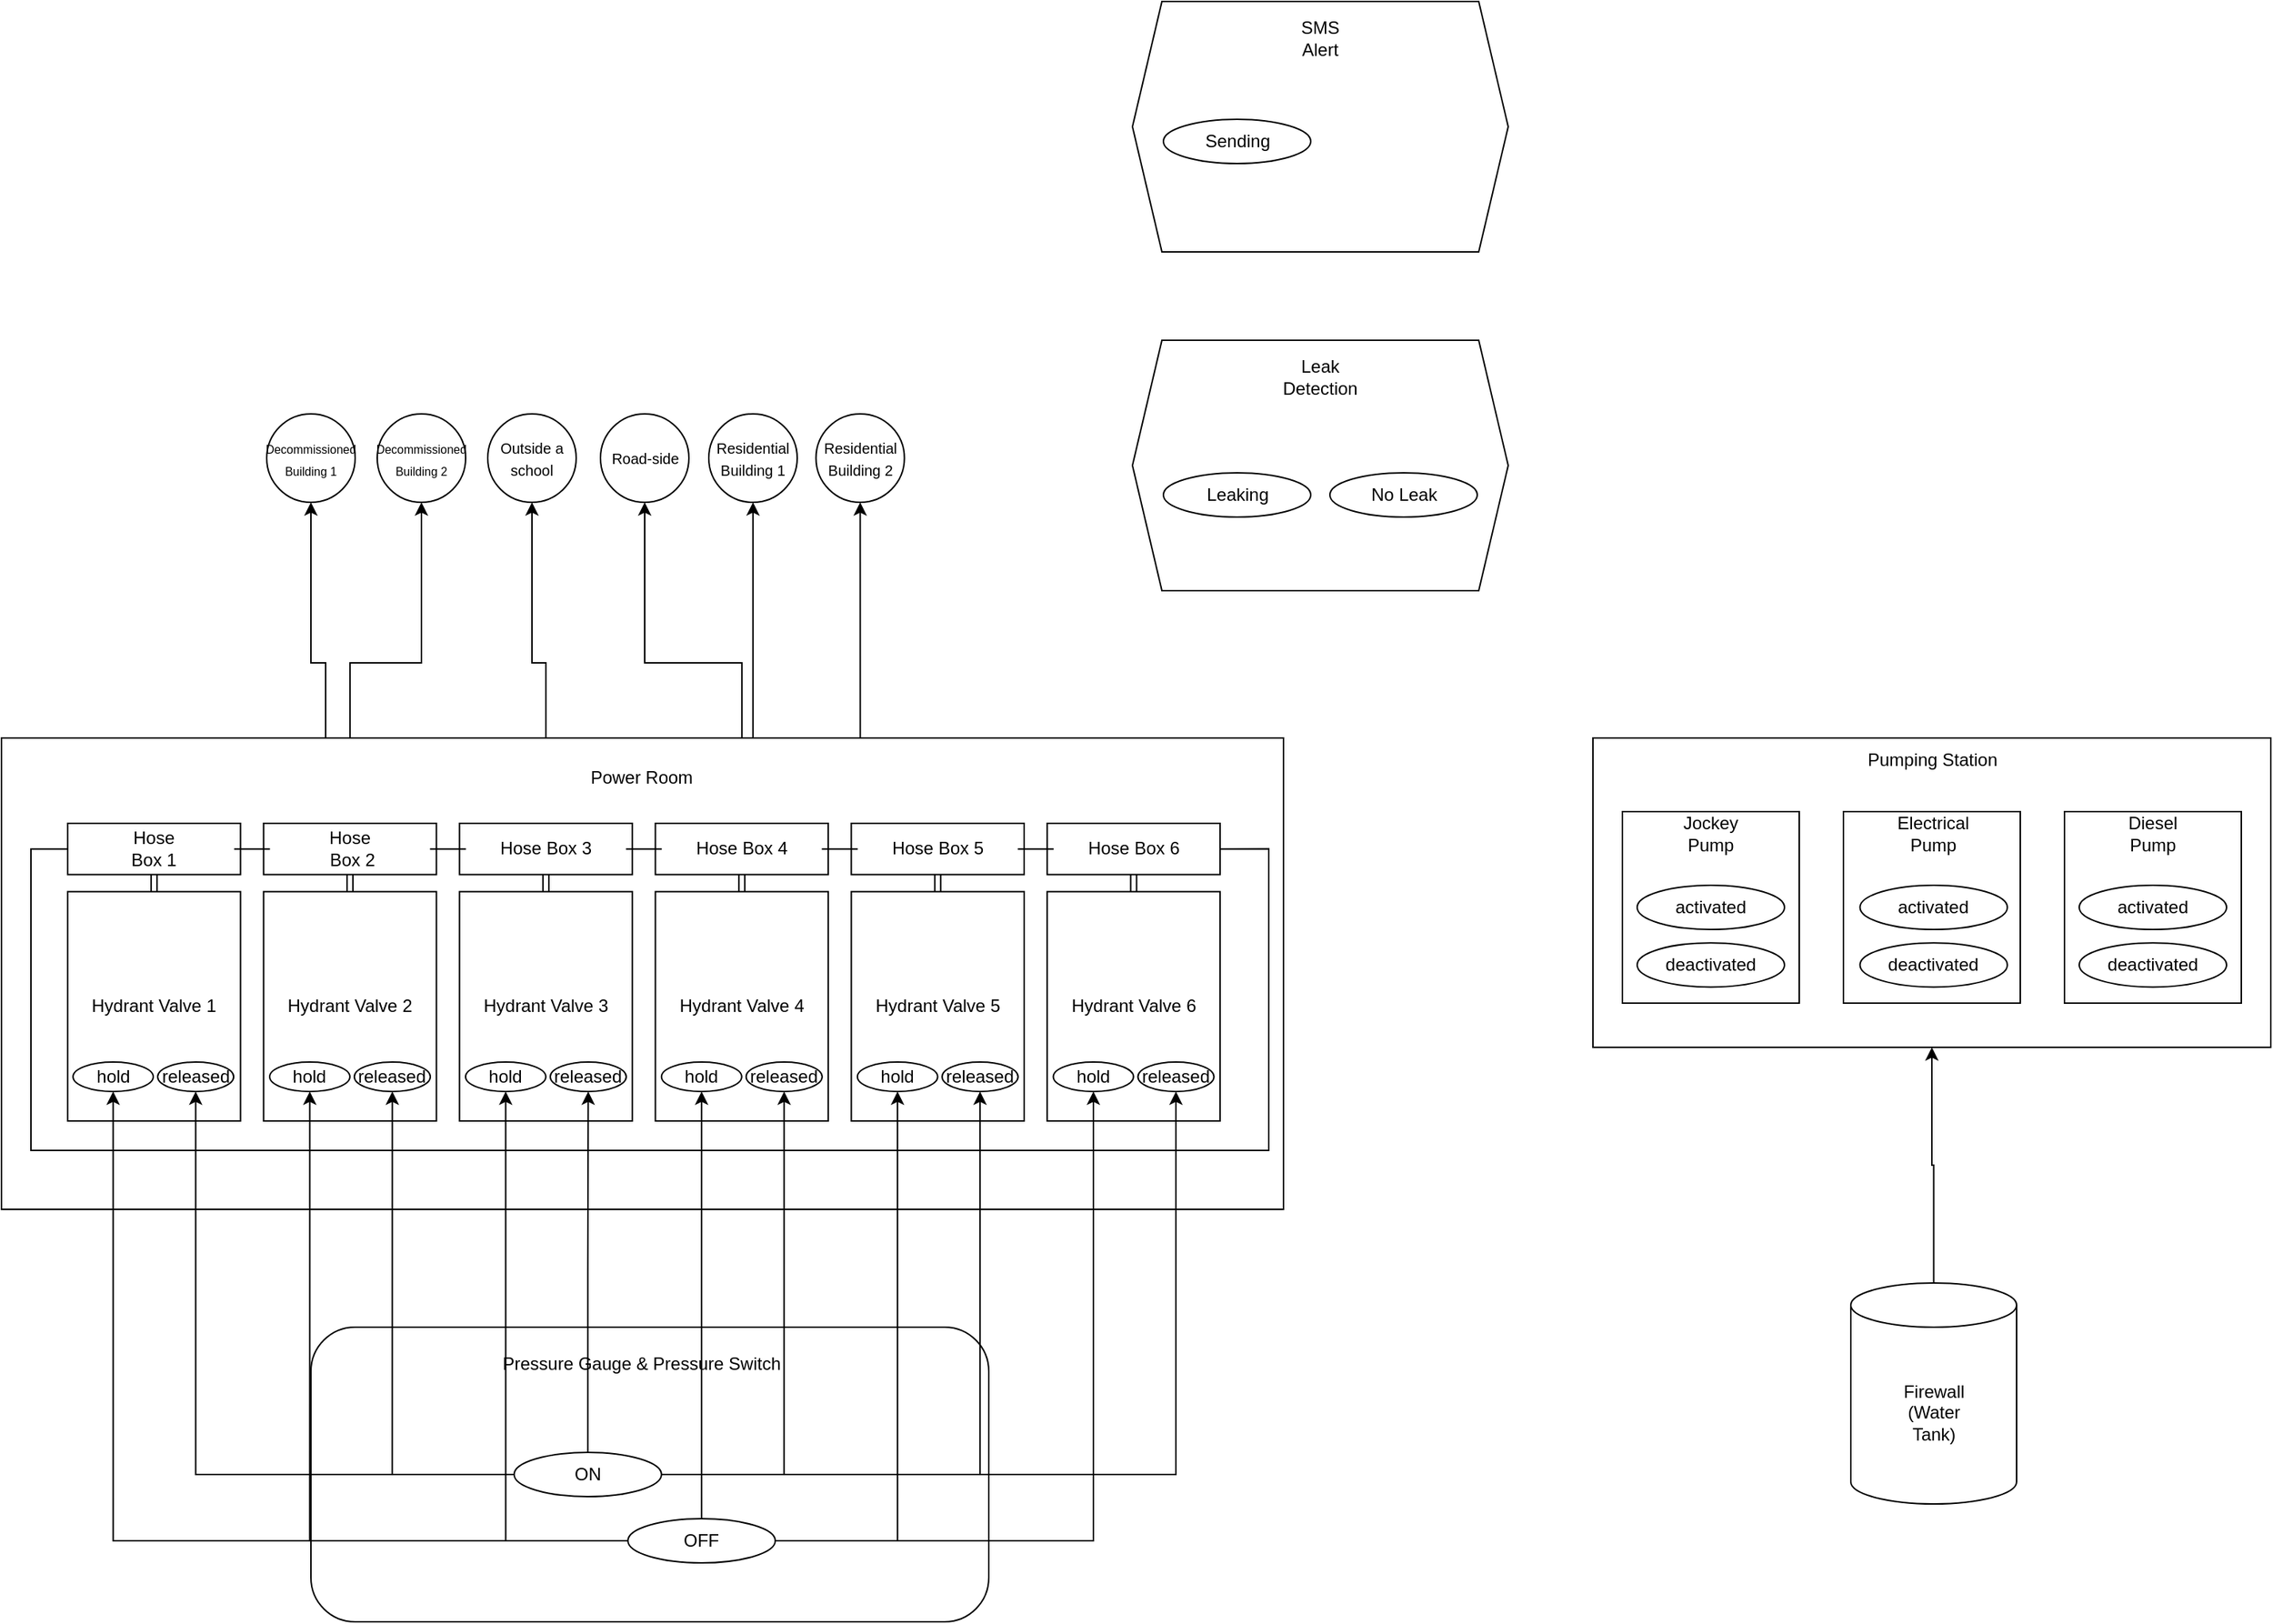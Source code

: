 <mxfile version="22.0.8" type="github">
  <diagram name="Page-1" id="oLvTEM1nEzkZ-Qc8hx-0">
    <mxGraphModel dx="1865" dy="1151" grid="1" gridSize="10" guides="1" tooltips="1" connect="1" arrows="1" fold="1" page="1" pageScale="1" pageWidth="827" pageHeight="1169" math="0" shadow="0">
      <root>
        <mxCell id="0" />
        <mxCell id="1" parent="0" />
        <mxCell id="rU_V20zOn_BfO8SZIT1E-22" value="" style="edgeStyle=orthogonalEdgeStyle;rounded=0;orthogonalLoop=1;jettySize=auto;html=1;" edge="1" parent="1" source="rU_V20zOn_BfO8SZIT1E-1" target="rU_V20zOn_BfO8SZIT1E-16">
          <mxGeometry relative="1" as="geometry" />
        </mxCell>
        <mxCell id="rU_V20zOn_BfO8SZIT1E-1" value="Firewall&lt;br&gt;(Water&lt;br&gt;Tank)" style="shape=cylinder3;whiteSpace=wrap;html=1;boundedLbl=1;backgroundOutline=1;size=15;" vertex="1" parent="1">
          <mxGeometry x="1285" y="1070" width="112.5" height="150" as="geometry" />
        </mxCell>
        <mxCell id="rU_V20zOn_BfO8SZIT1E-31" style="edgeStyle=orthogonalEdgeStyle;rounded=0;orthogonalLoop=1;jettySize=auto;html=1;entryX=0.5;entryY=1;entryDx=0;entryDy=0;" edge="1" parent="1" source="rU_V20zOn_BfO8SZIT1E-10" target="rU_V20zOn_BfO8SZIT1E-24">
          <mxGeometry relative="1" as="geometry">
            <Array as="points">
              <mxPoint x="250" y="649" />
              <mxPoint x="240" y="649" />
            </Array>
          </mxGeometry>
        </mxCell>
        <mxCell id="rU_V20zOn_BfO8SZIT1E-32" style="edgeStyle=orthogonalEdgeStyle;rounded=0;orthogonalLoop=1;jettySize=auto;html=1;entryX=0.5;entryY=1;entryDx=0;entryDy=0;" edge="1" parent="1" source="rU_V20zOn_BfO8SZIT1E-11" target="rU_V20zOn_BfO8SZIT1E-25">
          <mxGeometry relative="1" as="geometry" />
        </mxCell>
        <mxCell id="rU_V20zOn_BfO8SZIT1E-33" style="edgeStyle=orthogonalEdgeStyle;rounded=0;orthogonalLoop=1;jettySize=auto;html=1;entryX=0.5;entryY=1;entryDx=0;entryDy=0;" edge="1" parent="1" source="rU_V20zOn_BfO8SZIT1E-12" target="rU_V20zOn_BfO8SZIT1E-26">
          <mxGeometry relative="1" as="geometry" />
        </mxCell>
        <mxCell id="rU_V20zOn_BfO8SZIT1E-34" style="edgeStyle=orthogonalEdgeStyle;rounded=0;orthogonalLoop=1;jettySize=auto;html=1;entryX=0.5;entryY=1;entryDx=0;entryDy=0;" edge="1" parent="1" source="rU_V20zOn_BfO8SZIT1E-13" target="rU_V20zOn_BfO8SZIT1E-27">
          <mxGeometry relative="1" as="geometry" />
        </mxCell>
        <mxCell id="rU_V20zOn_BfO8SZIT1E-36" style="edgeStyle=orthogonalEdgeStyle;rounded=0;orthogonalLoop=1;jettySize=auto;html=1;entryX=0.5;entryY=1;entryDx=0;entryDy=0;" edge="1" parent="1" source="rU_V20zOn_BfO8SZIT1E-14" target="rU_V20zOn_BfO8SZIT1E-28">
          <mxGeometry relative="1" as="geometry" />
        </mxCell>
        <mxCell id="rU_V20zOn_BfO8SZIT1E-37" style="edgeStyle=orthogonalEdgeStyle;rounded=0;orthogonalLoop=1;jettySize=auto;html=1;entryX=0.5;entryY=1;entryDx=0;entryDy=0;" edge="1" parent="1" source="rU_V20zOn_BfO8SZIT1E-15" target="rU_V20zOn_BfO8SZIT1E-29">
          <mxGeometry relative="1" as="geometry" />
        </mxCell>
        <mxCell id="rU_V20zOn_BfO8SZIT1E-16" value="" style="rounded=0;whiteSpace=wrap;html=1;" vertex="1" parent="1">
          <mxGeometry x="1110" y="700" width="460" height="210" as="geometry" />
        </mxCell>
        <mxCell id="rU_V20zOn_BfO8SZIT1E-17" value="Pumping Station" style="text;html=1;strokeColor=none;fillColor=none;align=center;verticalAlign=middle;whiteSpace=wrap;rounded=0;" vertex="1" parent="1">
          <mxGeometry x="1282.5" y="700" width="115" height="30" as="geometry" />
        </mxCell>
        <mxCell id="rU_V20zOn_BfO8SZIT1E-18" value="" style="rounded=0;whiteSpace=wrap;html=1;" vertex="1" parent="1">
          <mxGeometry x="1130" y="750" width="120" height="130" as="geometry" />
        </mxCell>
        <mxCell id="rU_V20zOn_BfO8SZIT1E-19" value="" style="rounded=0;whiteSpace=wrap;html=1;" vertex="1" parent="1">
          <mxGeometry x="1280" y="750" width="120" height="130" as="geometry" />
        </mxCell>
        <mxCell id="rU_V20zOn_BfO8SZIT1E-20" value="" style="rounded=0;whiteSpace=wrap;html=1;" vertex="1" parent="1">
          <mxGeometry x="1430" y="750" width="120" height="130" as="geometry" />
        </mxCell>
        <mxCell id="rU_V20zOn_BfO8SZIT1E-30" value="" style="group" vertex="1" connectable="0" parent="1">
          <mxGeometry x="210" y="480" width="432.75" height="60" as="geometry" />
        </mxCell>
        <mxCell id="rU_V20zOn_BfO8SZIT1E-24" value="&lt;font style=&quot;font-size: 8px;&quot;&gt;Decommissioned&lt;br&gt;Building 1&lt;/font&gt;" style="ellipse;whiteSpace=wrap;html=1;aspect=fixed;" vertex="1" parent="rU_V20zOn_BfO8SZIT1E-30">
          <mxGeometry width="60" height="60" as="geometry" />
        </mxCell>
        <mxCell id="rU_V20zOn_BfO8SZIT1E-25" value="&lt;font style=&quot;font-size: 8px;&quot;&gt;Decommissioned&lt;br&gt;Building 2&lt;/font&gt;" style="ellipse;whiteSpace=wrap;html=1;aspect=fixed;" vertex="1" parent="rU_V20zOn_BfO8SZIT1E-30">
          <mxGeometry x="75" width="60" height="60" as="geometry" />
        </mxCell>
        <mxCell id="rU_V20zOn_BfO8SZIT1E-26" value="&lt;font style=&quot;font-size: 10px;&quot;&gt;Outside a school&lt;/font&gt;" style="ellipse;whiteSpace=wrap;html=1;aspect=fixed;" vertex="1" parent="rU_V20zOn_BfO8SZIT1E-30">
          <mxGeometry x="150" width="60" height="60" as="geometry" />
        </mxCell>
        <mxCell id="rU_V20zOn_BfO8SZIT1E-27" value="&lt;font style=&quot;font-size: 10px;&quot;&gt;Road-side&lt;/font&gt;" style="ellipse;whiteSpace=wrap;html=1;aspect=fixed;" vertex="1" parent="rU_V20zOn_BfO8SZIT1E-30">
          <mxGeometry x="226.5" width="60" height="60" as="geometry" />
        </mxCell>
        <mxCell id="rU_V20zOn_BfO8SZIT1E-28" value="&lt;font style=&quot;font-size: 10px;&quot;&gt;Residential Building 1&lt;/font&gt;" style="ellipse;whiteSpace=wrap;html=1;aspect=fixed;" vertex="1" parent="rU_V20zOn_BfO8SZIT1E-30">
          <mxGeometry x="300" width="60" height="60" as="geometry" />
        </mxCell>
        <mxCell id="rU_V20zOn_BfO8SZIT1E-29" value="&lt;font style=&quot;font-size: 10px;&quot;&gt;Residential Building 2&lt;/font&gt;" style="ellipse;whiteSpace=wrap;html=1;aspect=fixed;" vertex="1" parent="rU_V20zOn_BfO8SZIT1E-30">
          <mxGeometry x="372.75" width="60" height="60" as="geometry" />
        </mxCell>
        <mxCell id="rU_V20zOn_BfO8SZIT1E-55" value="activated" style="ellipse;whiteSpace=wrap;html=1;" vertex="1" parent="1">
          <mxGeometry x="1140" y="800" width="100" height="30" as="geometry" />
        </mxCell>
        <mxCell id="rU_V20zOn_BfO8SZIT1E-58" value="deactivated" style="ellipse;whiteSpace=wrap;html=1;" vertex="1" parent="1">
          <mxGeometry x="1140" y="839.09" width="100" height="30" as="geometry" />
        </mxCell>
        <mxCell id="rU_V20zOn_BfO8SZIT1E-59" value="activated" style="ellipse;whiteSpace=wrap;html=1;" vertex="1" parent="1">
          <mxGeometry x="1291.25" y="800" width="100" height="30" as="geometry" />
        </mxCell>
        <mxCell id="jB4zj64bug9bXaOwarFB-1" value="" style="rounded=0;whiteSpace=wrap;html=1;" parent="1" vertex="1">
          <mxGeometry x="30" y="700" width="870" height="320" as="geometry" />
        </mxCell>
        <mxCell id="rU_V20zOn_BfO8SZIT1E-60" value="deactivated" style="ellipse;whiteSpace=wrap;html=1;" vertex="1" parent="1">
          <mxGeometry x="1291.25" y="839.09" width="100" height="30" as="geometry" />
        </mxCell>
        <mxCell id="rU_V20zOn_BfO8SZIT1E-61" value="activated" style="ellipse;whiteSpace=wrap;html=1;" vertex="1" parent="1">
          <mxGeometry x="1440" y="800" width="100" height="30" as="geometry" />
        </mxCell>
        <mxCell id="rU_V20zOn_BfO8SZIT1E-62" value="deactivated" style="ellipse;whiteSpace=wrap;html=1;" vertex="1" parent="1">
          <mxGeometry x="1440" y="839.09" width="100" height="30" as="geometry" />
        </mxCell>
        <mxCell id="rU_V20zOn_BfO8SZIT1E-63" value="Jockey&lt;br&gt;Pump" style="text;html=1;strokeColor=none;fillColor=none;align=center;verticalAlign=middle;whiteSpace=wrap;rounded=0;" vertex="1" parent="1">
          <mxGeometry x="1160" y="750" width="60" height="30" as="geometry" />
        </mxCell>
        <mxCell id="rU_V20zOn_BfO8SZIT1E-64" value="Electrical&lt;br&gt;Pump" style="text;html=1;strokeColor=none;fillColor=none;align=center;verticalAlign=middle;whiteSpace=wrap;rounded=0;" vertex="1" parent="1">
          <mxGeometry x="1311.25" y="750" width="60" height="30" as="geometry" />
        </mxCell>
        <mxCell id="rU_V20zOn_BfO8SZIT1E-65" value="Diesel&lt;br&gt;Pump" style="text;html=1;strokeColor=none;fillColor=none;align=center;verticalAlign=middle;whiteSpace=wrap;rounded=0;" vertex="1" parent="1">
          <mxGeometry x="1460" y="750" width="60" height="30" as="geometry" />
        </mxCell>
        <mxCell id="rU_V20zOn_BfO8SZIT1E-81" value="" style="rounded=1;whiteSpace=wrap;html=1;" vertex="1" parent="1">
          <mxGeometry x="240" y="1100" width="460" height="200" as="geometry" />
        </mxCell>
        <mxCell id="rU_V20zOn_BfO8SZIT1E-82" value="ON" style="ellipse;whiteSpace=wrap;html=1;" vertex="1" parent="1">
          <mxGeometry x="377.9" y="1185" width="100" height="30" as="geometry" />
        </mxCell>
        <mxCell id="rU_V20zOn_BfO8SZIT1E-83" value="OFF" style="ellipse;whiteSpace=wrap;html=1;" vertex="1" parent="1">
          <mxGeometry x="455.12" y="1230" width="100" height="30" as="geometry" />
        </mxCell>
        <mxCell id="rU_V20zOn_BfO8SZIT1E-85" value="" style="shape=hexagon;perimeter=hexagonPerimeter2;whiteSpace=wrap;html=1;fixedSize=1;" vertex="1" parent="1">
          <mxGeometry x="797.5" y="430" width="255" height="170" as="geometry" />
        </mxCell>
        <mxCell id="rU_V20zOn_BfO8SZIT1E-87" value="Leaking" style="ellipse;whiteSpace=wrap;html=1;" vertex="1" parent="1">
          <mxGeometry x="818.5" y="520" width="100" height="30" as="geometry" />
        </mxCell>
        <mxCell id="rU_V20zOn_BfO8SZIT1E-88" value="No Leak" style="ellipse;whiteSpace=wrap;html=1;" vertex="1" parent="1">
          <mxGeometry x="931.5" y="520" width="100" height="30" as="geometry" />
        </mxCell>
        <mxCell id="rU_V20zOn_BfO8SZIT1E-89" value="Leak Detection" style="text;html=1;strokeColor=none;fillColor=none;align=center;verticalAlign=middle;whiteSpace=wrap;rounded=0;" vertex="1" parent="1">
          <mxGeometry x="895" y="440" width="60" height="30" as="geometry" />
        </mxCell>
        <mxCell id="rU_V20zOn_BfO8SZIT1E-90" value="" style="shape=hexagon;perimeter=hexagonPerimeter2;whiteSpace=wrap;html=1;fixedSize=1;" vertex="1" parent="1">
          <mxGeometry x="797.5" y="200" width="255" height="170" as="geometry" />
        </mxCell>
        <mxCell id="rU_V20zOn_BfO8SZIT1E-91" value="SMS&lt;br&gt;Alert" style="text;html=1;strokeColor=none;fillColor=none;align=center;verticalAlign=middle;whiteSpace=wrap;rounded=0;" vertex="1" parent="1">
          <mxGeometry x="895" y="210" width="60" height="30" as="geometry" />
        </mxCell>
        <mxCell id="rU_V20zOn_BfO8SZIT1E-92" value="Sending" style="ellipse;whiteSpace=wrap;html=1;" vertex="1" parent="1">
          <mxGeometry x="818.5" y="280" width="100" height="30" as="geometry" />
        </mxCell>
        <mxCell id="rU_V20zOn_BfO8SZIT1E-2" value="Power Room" style="text;html=1;strokeColor=none;fillColor=none;align=center;verticalAlign=middle;whiteSpace=wrap;rounded=0;" vertex="1" parent="1">
          <mxGeometry x="385.389" y="710" width="159.222" height="34.774" as="geometry" />
        </mxCell>
        <mxCell id="rU_V20zOn_BfO8SZIT1E-3" value="Hydrant Valve 1" style="rounded=0;whiteSpace=wrap;html=1;flipH=1;" vertex="1" parent="1">
          <mxGeometry x="74.913" y="804.323" width="117.313" height="155.677" as="geometry" />
        </mxCell>
        <mxCell id="rU_V20zOn_BfO8SZIT1E-4" value="Hydrant Valve 2" style="rounded=0;whiteSpace=wrap;html=1;flipH=1;" vertex="1" parent="1">
          <mxGeometry x="207.863" y="804.323" width="117.313" height="155.677" as="geometry" />
        </mxCell>
        <mxCell id="rU_V20zOn_BfO8SZIT1E-5" value="Hydrant Valve 3" style="rounded=0;whiteSpace=wrap;html=1;flipH=1;" vertex="1" parent="1">
          <mxGeometry x="340.812" y="804.323" width="117.313" height="155.677" as="geometry" />
        </mxCell>
        <mxCell id="rU_V20zOn_BfO8SZIT1E-6" value="Hydrant Valve 4" style="rounded=0;whiteSpace=wrap;html=1;flipH=1;" vertex="1" parent="1">
          <mxGeometry x="473.761" y="804.323" width="117.313" height="155.677" as="geometry" />
        </mxCell>
        <mxCell id="rU_V20zOn_BfO8SZIT1E-8" value="Hydrant Valve 5" style="rounded=0;whiteSpace=wrap;html=1;flipH=1;" vertex="1" parent="1">
          <mxGeometry x="606.711" y="804.323" width="117.313" height="155.677" as="geometry" />
        </mxCell>
        <mxCell id="rU_V20zOn_BfO8SZIT1E-9" value="Hydrant Valve 6" style="rounded=0;whiteSpace=wrap;html=1;flipH=1;" vertex="1" parent="1">
          <mxGeometry x="739.643" y="804.323" width="117.313" height="155.677" as="geometry" />
        </mxCell>
        <mxCell id="rU_V20zOn_BfO8SZIT1E-40" style="rounded=0;orthogonalLoop=1;jettySize=auto;html=1;shape=link;" edge="1" parent="1" source="rU_V20zOn_BfO8SZIT1E-10" target="rU_V20zOn_BfO8SZIT1E-3">
          <mxGeometry relative="1" as="geometry" />
        </mxCell>
        <mxCell id="rU_V20zOn_BfO8SZIT1E-10" value="Hose &lt;br&gt;Box 1" style="rounded=0;whiteSpace=wrap;html=1;flipH=1;" vertex="1" parent="1">
          <mxGeometry x="74.918" y="757.96" width="117.306" height="34.773" as="geometry" />
        </mxCell>
        <mxCell id="rU_V20zOn_BfO8SZIT1E-46" style="rounded=0;orthogonalLoop=1;jettySize=auto;html=1;shape=link;" edge="1" parent="1" source="rU_V20zOn_BfO8SZIT1E-11" target="rU_V20zOn_BfO8SZIT1E-4">
          <mxGeometry relative="1" as="geometry" />
        </mxCell>
        <mxCell id="rU_V20zOn_BfO8SZIT1E-11" value="Hose&lt;br&gt;&amp;nbsp;Box 2" style="rounded=0;whiteSpace=wrap;html=1;flipH=1;" vertex="1" parent="1">
          <mxGeometry x="207.864" y="757.96" width="117.306" height="34.773" as="geometry" />
        </mxCell>
        <mxCell id="rU_V20zOn_BfO8SZIT1E-47" style="edgeStyle=orthogonalEdgeStyle;rounded=0;orthogonalLoop=1;jettySize=auto;html=1;endArrow=none;endFill=0;" edge="1" parent="1" source="rU_V20zOn_BfO8SZIT1E-10" target="rU_V20zOn_BfO8SZIT1E-11">
          <mxGeometry relative="1" as="geometry" />
        </mxCell>
        <mxCell id="rU_V20zOn_BfO8SZIT1E-42" style="rounded=0;orthogonalLoop=1;jettySize=auto;html=1;shape=link;" edge="1" parent="1" source="rU_V20zOn_BfO8SZIT1E-12" target="rU_V20zOn_BfO8SZIT1E-5">
          <mxGeometry relative="1" as="geometry" />
        </mxCell>
        <mxCell id="rU_V20zOn_BfO8SZIT1E-12" value="Hose Box&amp;nbsp;3" style="rounded=0;whiteSpace=wrap;html=1;flipH=1;" vertex="1" parent="1">
          <mxGeometry x="340.811" y="757.96" width="117.306" height="34.773" as="geometry" />
        </mxCell>
        <mxCell id="rU_V20zOn_BfO8SZIT1E-49" style="edgeStyle=orthogonalEdgeStyle;rounded=0;orthogonalLoop=1;jettySize=auto;html=1;endArrow=none;endFill=0;" edge="1" parent="1" source="rU_V20zOn_BfO8SZIT1E-11" target="rU_V20zOn_BfO8SZIT1E-12">
          <mxGeometry relative="1" as="geometry" />
        </mxCell>
        <mxCell id="rU_V20zOn_BfO8SZIT1E-43" style="rounded=0;orthogonalLoop=1;jettySize=auto;html=1;shape=link;" edge="1" parent="1" source="rU_V20zOn_BfO8SZIT1E-13" target="rU_V20zOn_BfO8SZIT1E-6">
          <mxGeometry relative="1" as="geometry" />
        </mxCell>
        <mxCell id="rU_V20zOn_BfO8SZIT1E-13" value="Hose Box&amp;nbsp;4" style="rounded=0;whiteSpace=wrap;html=1;flipH=1;" vertex="1" parent="1">
          <mxGeometry x="473.757" y="757.96" width="117.306" height="34.773" as="geometry" />
        </mxCell>
        <mxCell id="rU_V20zOn_BfO8SZIT1E-50" style="edgeStyle=orthogonalEdgeStyle;rounded=0;orthogonalLoop=1;jettySize=auto;html=1;endArrow=none;endFill=0;" edge="1" parent="1" source="rU_V20zOn_BfO8SZIT1E-12" target="rU_V20zOn_BfO8SZIT1E-13">
          <mxGeometry relative="1" as="geometry" />
        </mxCell>
        <mxCell id="rU_V20zOn_BfO8SZIT1E-44" style="rounded=0;orthogonalLoop=1;jettySize=auto;html=1;shape=link;" edge="1" parent="1" source="rU_V20zOn_BfO8SZIT1E-14" target="rU_V20zOn_BfO8SZIT1E-8">
          <mxGeometry relative="1" as="geometry" />
        </mxCell>
        <mxCell id="rU_V20zOn_BfO8SZIT1E-14" value="Hose Box&amp;nbsp;5" style="rounded=0;whiteSpace=wrap;html=1;flipH=1;" vertex="1" parent="1">
          <mxGeometry x="606.703" y="757.96" width="117.306" height="34.773" as="geometry" />
        </mxCell>
        <mxCell id="rU_V20zOn_BfO8SZIT1E-51" style="edgeStyle=orthogonalEdgeStyle;rounded=0;orthogonalLoop=1;jettySize=auto;html=1;endArrow=none;endFill=0;" edge="1" parent="1" source="rU_V20zOn_BfO8SZIT1E-13" target="rU_V20zOn_BfO8SZIT1E-14">
          <mxGeometry relative="1" as="geometry" />
        </mxCell>
        <mxCell id="rU_V20zOn_BfO8SZIT1E-45" style="rounded=0;orthogonalLoop=1;jettySize=auto;html=1;shape=link;" edge="1" parent="1" source="rU_V20zOn_BfO8SZIT1E-15" target="rU_V20zOn_BfO8SZIT1E-9">
          <mxGeometry relative="1" as="geometry" />
        </mxCell>
        <mxCell id="rU_V20zOn_BfO8SZIT1E-15" value="Hose Box&amp;nbsp;6" style="rounded=0;whiteSpace=wrap;html=1;flipH=1;" vertex="1" parent="1">
          <mxGeometry x="739.65" y="757.96" width="117.306" height="34.773" as="geometry" />
        </mxCell>
        <mxCell id="rU_V20zOn_BfO8SZIT1E-54" style="edgeStyle=orthogonalEdgeStyle;rounded=0;orthogonalLoop=1;jettySize=auto;html=1;entryX=1;entryY=0.5;entryDx=0;entryDy=0;endArrow=none;endFill=0;" edge="1" parent="1" source="rU_V20zOn_BfO8SZIT1E-10" target="rU_V20zOn_BfO8SZIT1E-15">
          <mxGeometry relative="1" as="geometry">
            <Array as="points">
              <mxPoint x="50" y="775.004" />
              <mxPoint x="50" y="980" />
              <mxPoint x="890" y="980" />
              <mxPoint x="890" y="775.004" />
            </Array>
          </mxGeometry>
        </mxCell>
        <mxCell id="rU_V20zOn_BfO8SZIT1E-52" style="edgeStyle=orthogonalEdgeStyle;rounded=0;orthogonalLoop=1;jettySize=auto;html=1;endArrow=none;endFill=0;" edge="1" parent="1" source="rU_V20zOn_BfO8SZIT1E-14" target="rU_V20zOn_BfO8SZIT1E-15">
          <mxGeometry relative="1" as="geometry" />
        </mxCell>
        <mxCell id="rU_V20zOn_BfO8SZIT1E-68" value="hold" style="ellipse;whiteSpace=wrap;html=1;" vertex="1" parent="1">
          <mxGeometry x="78.56" y="920" width="54.44" height="20" as="geometry" />
        </mxCell>
        <mxCell id="rU_V20zOn_BfO8SZIT1E-69" value="released" style="ellipse;whiteSpace=wrap;html=1;" vertex="1" parent="1">
          <mxGeometry x="136" y="920" width="51.58" height="20" as="geometry" />
        </mxCell>
        <mxCell id="rU_V20zOn_BfO8SZIT1E-97" value="hold" style="ellipse;whiteSpace=wrap;html=1;" vertex="1" parent="1">
          <mxGeometry x="212.01" y="920" width="54.44" height="20" as="geometry" />
        </mxCell>
        <mxCell id="rU_V20zOn_BfO8SZIT1E-98" value="released" style="ellipse;whiteSpace=wrap;html=1;" vertex="1" parent="1">
          <mxGeometry x="269.45" y="920" width="51.58" height="20" as="geometry" />
        </mxCell>
        <mxCell id="rU_V20zOn_BfO8SZIT1E-99" value="hold" style="ellipse;whiteSpace=wrap;html=1;" vertex="1" parent="1">
          <mxGeometry x="344.96" y="920" width="54.44" height="20" as="geometry" />
        </mxCell>
        <mxCell id="rU_V20zOn_BfO8SZIT1E-100" value="released" style="ellipse;whiteSpace=wrap;html=1;" vertex="1" parent="1">
          <mxGeometry x="402.4" y="920" width="51.58" height="20" as="geometry" />
        </mxCell>
        <mxCell id="rU_V20zOn_BfO8SZIT1E-101" value="hold" style="ellipse;whiteSpace=wrap;html=1;" vertex="1" parent="1">
          <mxGeometry x="477.9" y="920" width="54.44" height="20" as="geometry" />
        </mxCell>
        <mxCell id="rU_V20zOn_BfO8SZIT1E-102" value="released" style="ellipse;whiteSpace=wrap;html=1;" vertex="1" parent="1">
          <mxGeometry x="535.34" y="920" width="51.58" height="20" as="geometry" />
        </mxCell>
        <mxCell id="rU_V20zOn_BfO8SZIT1E-103" value="hold" style="ellipse;whiteSpace=wrap;html=1;" vertex="1" parent="1">
          <mxGeometry x="610.86" y="920" width="54.44" height="20" as="geometry" />
        </mxCell>
        <mxCell id="rU_V20zOn_BfO8SZIT1E-104" value="released" style="ellipse;whiteSpace=wrap;html=1;" vertex="1" parent="1">
          <mxGeometry x="668.3" y="920" width="51.58" height="20" as="geometry" />
        </mxCell>
        <mxCell id="rU_V20zOn_BfO8SZIT1E-105" value="hold" style="ellipse;whiteSpace=wrap;html=1;" vertex="1" parent="1">
          <mxGeometry x="743.79" y="920" width="54.44" height="20" as="geometry" />
        </mxCell>
        <mxCell id="rU_V20zOn_BfO8SZIT1E-106" value="released" style="ellipse;whiteSpace=wrap;html=1;" vertex="1" parent="1">
          <mxGeometry x="801.23" y="920" width="51.58" height="20" as="geometry" />
        </mxCell>
        <mxCell id="rU_V20zOn_BfO8SZIT1E-107" style="edgeStyle=orthogonalEdgeStyle;rounded=0;orthogonalLoop=1;jettySize=auto;html=1;entryX=0.5;entryY=1;entryDx=0;entryDy=0;" edge="1" parent="1" source="rU_V20zOn_BfO8SZIT1E-82" target="rU_V20zOn_BfO8SZIT1E-69">
          <mxGeometry relative="1" as="geometry" />
        </mxCell>
        <mxCell id="rU_V20zOn_BfO8SZIT1E-108" style="edgeStyle=orthogonalEdgeStyle;rounded=0;orthogonalLoop=1;jettySize=auto;html=1;entryX=0.5;entryY=1;entryDx=0;entryDy=0;" edge="1" parent="1" source="rU_V20zOn_BfO8SZIT1E-82" target="rU_V20zOn_BfO8SZIT1E-98">
          <mxGeometry relative="1" as="geometry" />
        </mxCell>
        <mxCell id="rU_V20zOn_BfO8SZIT1E-109" style="edgeStyle=orthogonalEdgeStyle;rounded=0;orthogonalLoop=1;jettySize=auto;html=1;entryX=0.5;entryY=1;entryDx=0;entryDy=0;" edge="1" parent="1" source="rU_V20zOn_BfO8SZIT1E-82" target="rU_V20zOn_BfO8SZIT1E-100">
          <mxGeometry relative="1" as="geometry" />
        </mxCell>
        <mxCell id="rU_V20zOn_BfO8SZIT1E-110" style="edgeStyle=orthogonalEdgeStyle;rounded=0;orthogonalLoop=1;jettySize=auto;html=1;" edge="1" parent="1" source="rU_V20zOn_BfO8SZIT1E-82" target="rU_V20zOn_BfO8SZIT1E-102">
          <mxGeometry relative="1" as="geometry" />
        </mxCell>
        <mxCell id="rU_V20zOn_BfO8SZIT1E-111" style="edgeStyle=orthogonalEdgeStyle;rounded=0;orthogonalLoop=1;jettySize=auto;html=1;entryX=0.5;entryY=1;entryDx=0;entryDy=0;" edge="1" parent="1" source="rU_V20zOn_BfO8SZIT1E-82" target="rU_V20zOn_BfO8SZIT1E-104">
          <mxGeometry relative="1" as="geometry" />
        </mxCell>
        <mxCell id="rU_V20zOn_BfO8SZIT1E-112" style="edgeStyle=orthogonalEdgeStyle;rounded=0;orthogonalLoop=1;jettySize=auto;html=1;" edge="1" parent="1" source="rU_V20zOn_BfO8SZIT1E-82" target="rU_V20zOn_BfO8SZIT1E-106">
          <mxGeometry relative="1" as="geometry" />
        </mxCell>
        <mxCell id="rU_V20zOn_BfO8SZIT1E-113" style="edgeStyle=orthogonalEdgeStyle;rounded=0;orthogonalLoop=1;jettySize=auto;html=1;" edge="1" parent="1" source="rU_V20zOn_BfO8SZIT1E-83" target="rU_V20zOn_BfO8SZIT1E-68">
          <mxGeometry relative="1" as="geometry" />
        </mxCell>
        <mxCell id="rU_V20zOn_BfO8SZIT1E-114" style="edgeStyle=orthogonalEdgeStyle;rounded=0;orthogonalLoop=1;jettySize=auto;html=1;" edge="1" parent="1" source="rU_V20zOn_BfO8SZIT1E-83" target="rU_V20zOn_BfO8SZIT1E-97">
          <mxGeometry relative="1" as="geometry" />
        </mxCell>
        <mxCell id="rU_V20zOn_BfO8SZIT1E-115" style="edgeStyle=orthogonalEdgeStyle;rounded=0;orthogonalLoop=1;jettySize=auto;html=1;" edge="1" parent="1" source="rU_V20zOn_BfO8SZIT1E-83" target="rU_V20zOn_BfO8SZIT1E-99">
          <mxGeometry relative="1" as="geometry" />
        </mxCell>
        <mxCell id="rU_V20zOn_BfO8SZIT1E-116" style="edgeStyle=orthogonalEdgeStyle;rounded=0;orthogonalLoop=1;jettySize=auto;html=1;" edge="1" parent="1" source="rU_V20zOn_BfO8SZIT1E-83" target="rU_V20zOn_BfO8SZIT1E-101">
          <mxGeometry relative="1" as="geometry" />
        </mxCell>
        <mxCell id="rU_V20zOn_BfO8SZIT1E-117" style="edgeStyle=orthogonalEdgeStyle;rounded=0;orthogonalLoop=1;jettySize=auto;html=1;" edge="1" parent="1" source="rU_V20zOn_BfO8SZIT1E-83" target="rU_V20zOn_BfO8SZIT1E-103">
          <mxGeometry relative="1" as="geometry" />
        </mxCell>
        <mxCell id="rU_V20zOn_BfO8SZIT1E-118" style="edgeStyle=orthogonalEdgeStyle;rounded=0;orthogonalLoop=1;jettySize=auto;html=1;" edge="1" parent="1" source="rU_V20zOn_BfO8SZIT1E-83" target="rU_V20zOn_BfO8SZIT1E-105">
          <mxGeometry relative="1" as="geometry" />
        </mxCell>
        <mxCell id="rU_V20zOn_BfO8SZIT1E-84" value="Pressure Gauge &amp;amp; Pressure Switch" style="text;html=1;strokeColor=none;fillColor=none;align=center;verticalAlign=middle;whiteSpace=wrap;rounded=0;" vertex="1" parent="1">
          <mxGeometry x="360.39" y="1110" width="209.22" height="30" as="geometry" />
        </mxCell>
      </root>
    </mxGraphModel>
  </diagram>
</mxfile>
